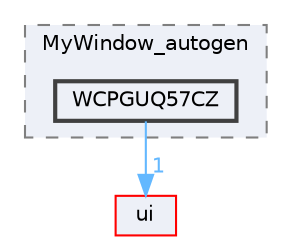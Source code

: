 digraph "WCPGUQ57CZ"
{
 // LATEX_PDF_SIZE
  bgcolor="transparent";
  edge [fontname=Helvetica,fontsize=10,labelfontname=Helvetica,labelfontsize=10];
  node [fontname=Helvetica,fontsize=10,shape=box,height=0.2,width=0.4];
  compound=true
  subgraph clusterdir_90296d720b97ba41f06a921da9412fdd {
    graph [ bgcolor="#edf0f7", pencolor="grey50", label="MyWindow_autogen", fontname=Helvetica,fontsize=10 style="filled,dashed", URL="dir_90296d720b97ba41f06a921da9412fdd.html",tooltip=""]
  dir_b66bc03c5eb3b8aa55bffd1a37a2f7e0 [label="WCPGUQ57CZ", fillcolor="#edf0f7", color="grey25", style="filled,bold", URL="dir_b66bc03c5eb3b8aa55bffd1a37a2f7e0.html",tooltip=""];
  }
  dir_1788f8309b1a812dcb800a185471cf6c [label="ui", fillcolor="#edf0f7", color="red", style="filled", URL="dir_1788f8309b1a812dcb800a185471cf6c.html",tooltip=""];
  dir_b66bc03c5eb3b8aa55bffd1a37a2f7e0->dir_1788f8309b1a812dcb800a185471cf6c [headlabel="1", labeldistance=1.5 headhref="dir_000371_000351.html" href="dir_000371_000351.html" color="steelblue1" fontcolor="steelblue1"];
}
